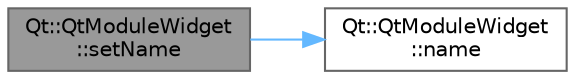 digraph "Qt::QtModuleWidget::setName"
{
 // LATEX_PDF_SIZE
  bgcolor="transparent";
  edge [fontname=Helvetica,fontsize=10,labelfontname=Helvetica,labelfontsize=10];
  node [fontname=Helvetica,fontsize=10,shape=box,height=0.2,width=0.4];
  rankdir="LR";
  Node1 [id="Node000001",label="Qt::QtModuleWidget\l::setName",height=0.2,width=0.4,color="gray40", fillcolor="grey60", style="filled", fontcolor="black",tooltip=" "];
  Node1 -> Node2 [id="edge1_Node000001_Node000002",color="steelblue1",style="solid",tooltip=" "];
  Node2 [id="Node000002",label="Qt::QtModuleWidget\l::name",height=0.2,width=0.4,color="grey40", fillcolor="white", style="filled",URL="$class_qt_1_1_qt_module_widget.html#a41056c7995de31fa2ffd0d6cc965c473",tooltip=" "];
}
